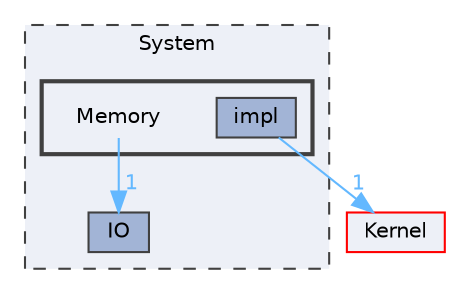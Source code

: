 digraph "Memory"
{
 // LATEX_PDF_SIZE
  bgcolor="transparent";
  edge [fontname=Helvetica,fontsize=10,labelfontname=Helvetica,labelfontsize=10];
  node [fontname=Helvetica,fontsize=10,shape=box,height=0.2,width=0.4];
  compound=true
  subgraph clusterdir_9af51e3826d4f9e80d9103b2de543e84 {
    graph [ bgcolor="#edf0f7", pencolor="grey25", label="System", fontname=Helvetica,fontsize=10 style="filled,dashed", URL="dir_9af51e3826d4f9e80d9103b2de543e84.html",tooltip=""]
  dir_6585f33a0ea7f281ba0139d26289315f [label="IO", fillcolor="#a2b4d6", color="grey25", style="filled", URL="dir_6585f33a0ea7f281ba0139d26289315f.html",tooltip=""];
  subgraph clusterdir_c4ccaaca8cbe35d8cff903ff1a25a7a8 {
    graph [ bgcolor="#edf0f7", pencolor="grey25", label="", fontname=Helvetica,fontsize=10 style="filled,bold", URL="dir_c4ccaaca8cbe35d8cff903ff1a25a7a8.html",tooltip=""]
    dir_c4ccaaca8cbe35d8cff903ff1a25a7a8 [shape=plaintext, label="Memory"];
  dir_64bdf6b864da86900faae3037a568917 [label="impl", fillcolor="#a2b4d6", color="grey25", style="filled", URL="dir_64bdf6b864da86900faae3037a568917.html",tooltip=""];
  }
  }
  dir_52bed8acfaac088d5968cb2c84d7645d [label="Kernel", fillcolor="#edf0f7", color="red", style="filled", URL="dir_52bed8acfaac088d5968cb2c84d7645d.html",tooltip=""];
  dir_c4ccaaca8cbe35d8cff903ff1a25a7a8->dir_6585f33a0ea7f281ba0139d26289315f [headlabel="1", labeldistance=1.5 headhref="dir_000034_000023.html" href="dir_000034_000023.html" color="steelblue1" fontcolor="steelblue1"];
  dir_64bdf6b864da86900faae3037a568917->dir_52bed8acfaac088d5968cb2c84d7645d [headlabel="1", labeldistance=1.5 headhref="dir_000021_000028.html" href="dir_000021_000028.html" color="steelblue1" fontcolor="steelblue1"];
}
